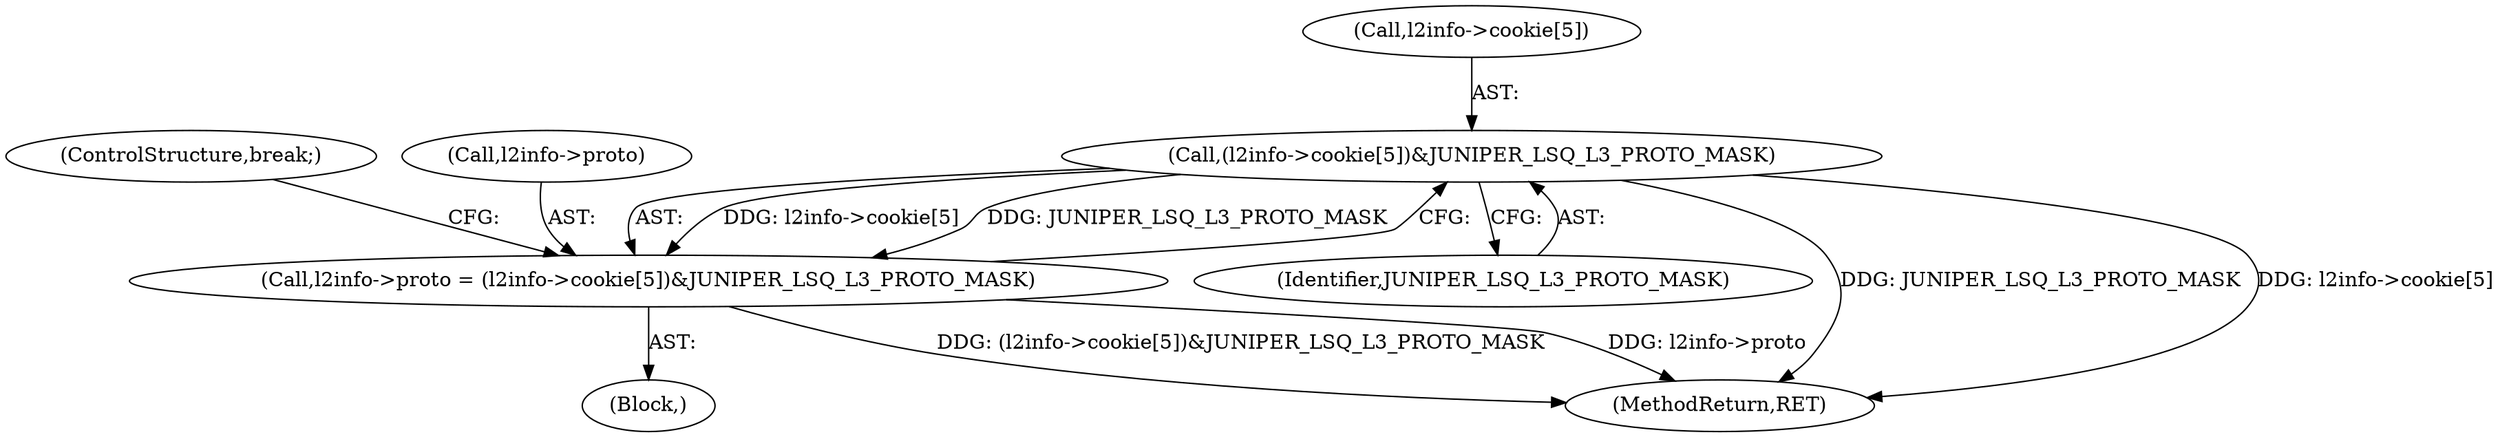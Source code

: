 digraph "0_tcpdump_42073d54c53a496be40ae84152bbfe2c923ac7bc@array" {
"1000958" [label="(Call,(l2info->cookie[5])&JUNIPER_LSQ_L3_PROTO_MASK)"];
"1000954" [label="(Call,l2info->proto = (l2info->cookie[5])&JUNIPER_LSQ_L3_PROTO_MASK)"];
"1000958" [label="(Call,(l2info->cookie[5])&JUNIPER_LSQ_L3_PROTO_MASK)"];
"1000900" [label="(Block,)"];
"1000965" [label="(ControlStructure,break;)"];
"1000955" [label="(Call,l2info->proto)"];
"1000964" [label="(Identifier,JUNIPER_LSQ_L3_PROTO_MASK)"];
"1000959" [label="(Call,l2info->cookie[5])"];
"1000954" [label="(Call,l2info->proto = (l2info->cookie[5])&JUNIPER_LSQ_L3_PROTO_MASK)"];
"1001075" [label="(MethodReturn,RET)"];
"1000958" -> "1000954"  [label="AST: "];
"1000958" -> "1000964"  [label="CFG: "];
"1000959" -> "1000958"  [label="AST: "];
"1000964" -> "1000958"  [label="AST: "];
"1000954" -> "1000958"  [label="CFG: "];
"1000958" -> "1001075"  [label="DDG: JUNIPER_LSQ_L3_PROTO_MASK"];
"1000958" -> "1001075"  [label="DDG: l2info->cookie[5]"];
"1000958" -> "1000954"  [label="DDG: l2info->cookie[5]"];
"1000958" -> "1000954"  [label="DDG: JUNIPER_LSQ_L3_PROTO_MASK"];
"1000954" -> "1000900"  [label="AST: "];
"1000955" -> "1000954"  [label="AST: "];
"1000965" -> "1000954"  [label="CFG: "];
"1000954" -> "1001075"  [label="DDG: (l2info->cookie[5])&JUNIPER_LSQ_L3_PROTO_MASK"];
"1000954" -> "1001075"  [label="DDG: l2info->proto"];
}
